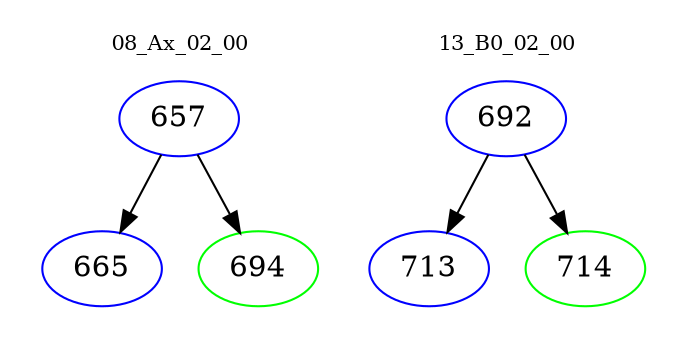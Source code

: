 digraph{
subgraph cluster_0 {
color = white
label = "08_Ax_02_00";
fontsize=10;
T0_657 [label="657", color="blue"]
T0_657 -> T0_665 [color="black"]
T0_665 [label="665", color="blue"]
T0_657 -> T0_694 [color="black"]
T0_694 [label="694", color="green"]
}
subgraph cluster_1 {
color = white
label = "13_B0_02_00";
fontsize=10;
T1_692 [label="692", color="blue"]
T1_692 -> T1_713 [color="black"]
T1_713 [label="713", color="blue"]
T1_692 -> T1_714 [color="black"]
T1_714 [label="714", color="green"]
}
}
